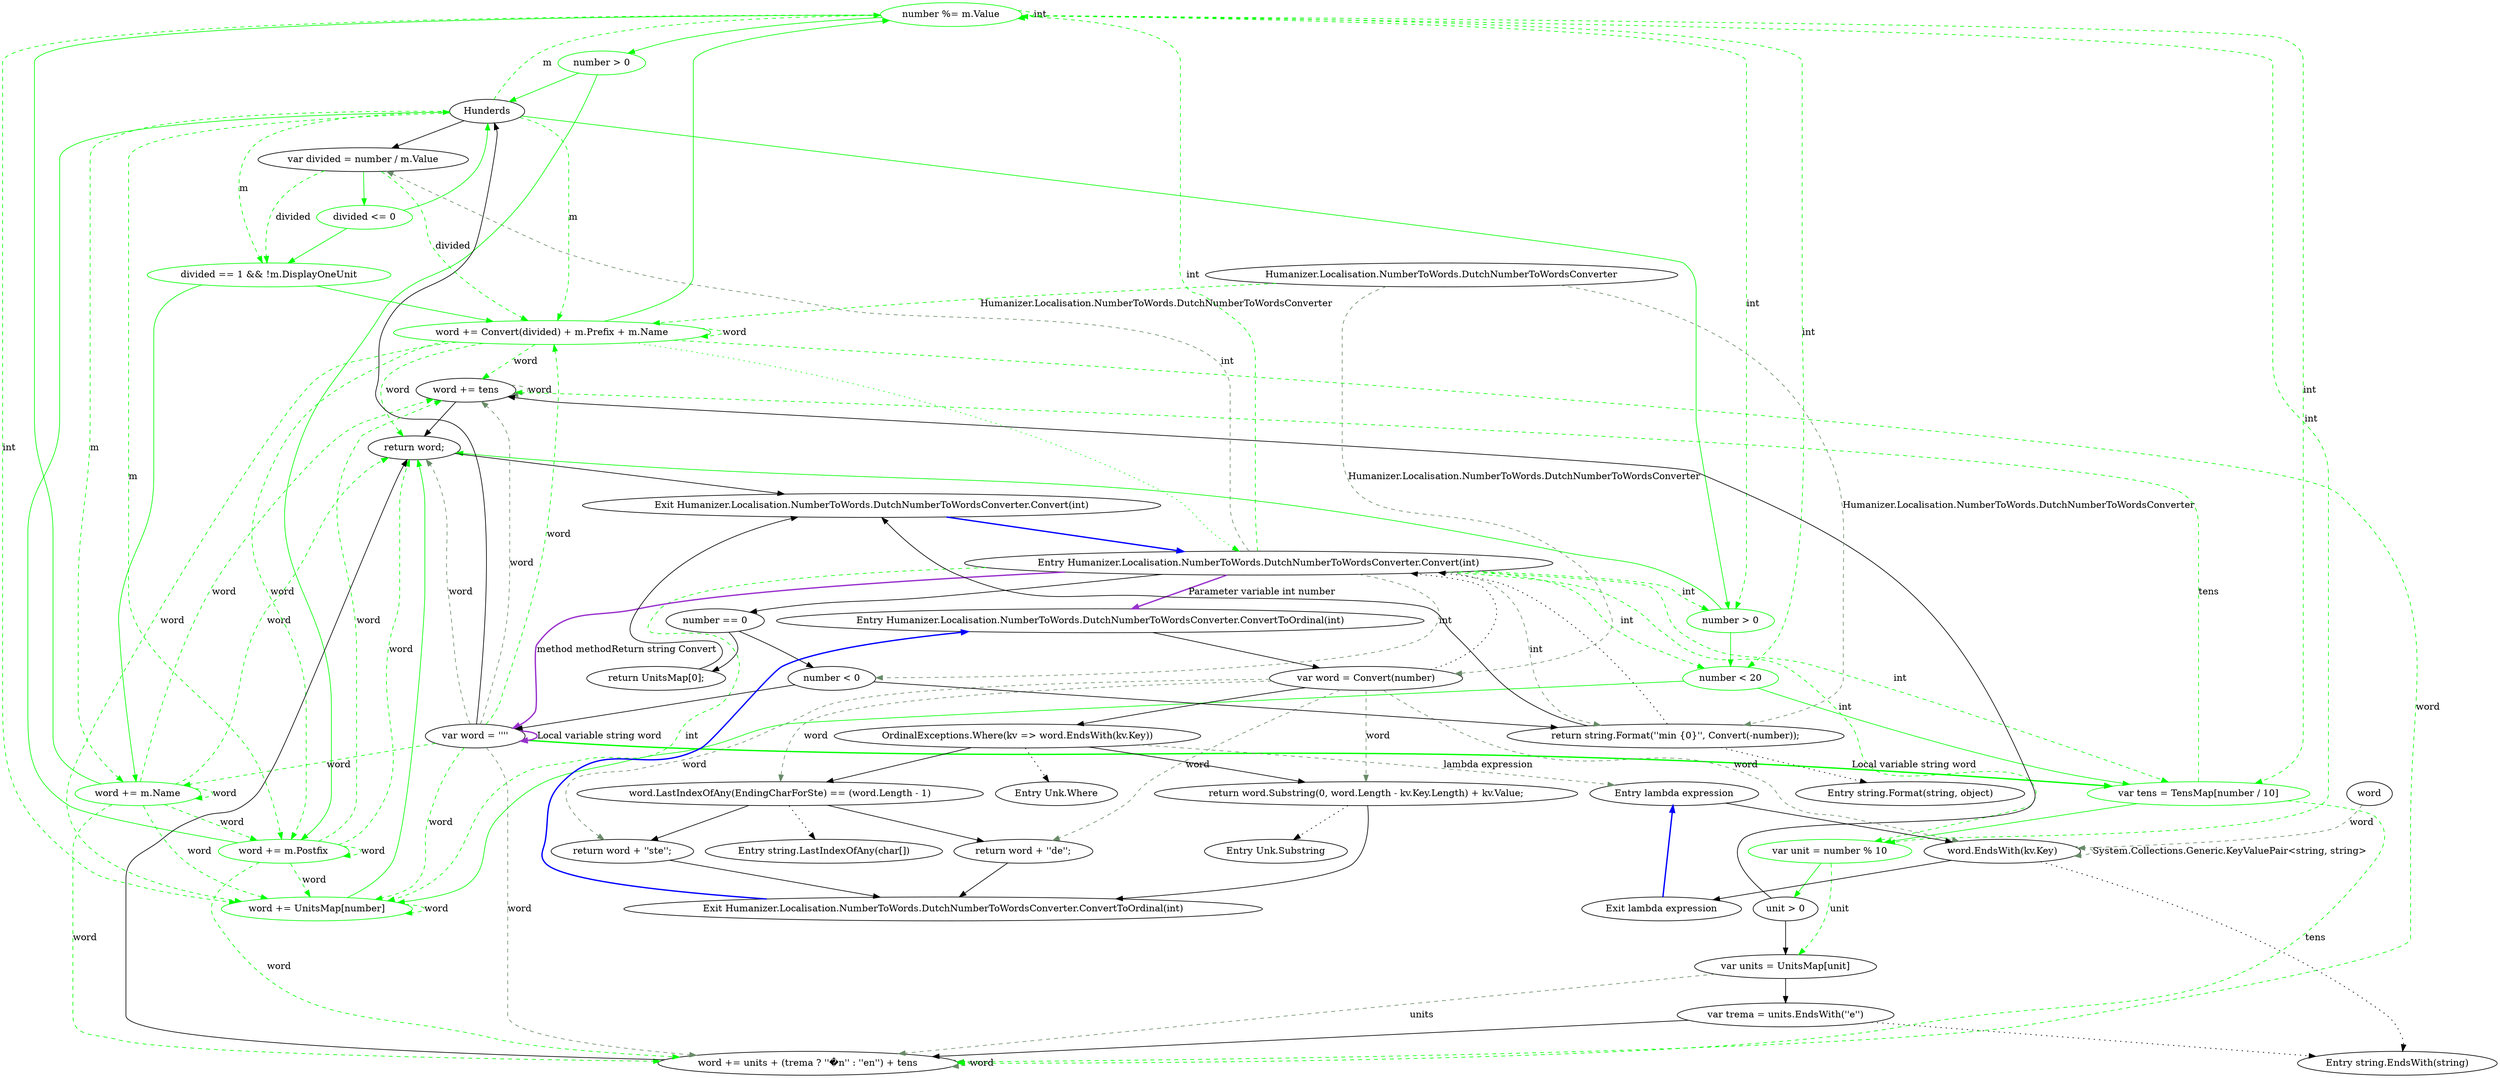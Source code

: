 digraph  {
d12 [label="number %= m.Value", span="55-55", cluster="Humanizer.Localisation.NumberToWords.DutchNumberToWordsConverter.Convert(int)", color=green, community=0];
d0 [label="Entry Humanizer.Localisation.NumberToWords.DutchNumberToWordsConverter.Convert(int)", span="33-33", cluster="Humanizer.Localisation.NumberToWords.DutchNumberToWordsConverter.Convert(int)"];
d6 [label=Hunderds, span="43-43", cluster="Humanizer.Localisation.NumberToWords.DutchNumberToWordsConverter.Convert(int)"];
d10 [label="word += m.Name", span="51-51", cluster="Humanizer.Localisation.NumberToWords.DutchNumberToWordsConverter.Convert(int)", color=green, community=0];
d11 [label="word += Convert(divided) + m.Prefix + m.Name", span="53-53", cluster="Humanizer.Localisation.NumberToWords.DutchNumberToWordsConverter.Convert(int)", color=green, community=0];
d13 [label="number > 0", span="56-56", cluster="Humanizer.Localisation.NumberToWords.DutchNumberToWordsConverter.Convert(int)", color=green, community=0];
d15 [label="number > 0", span="60-60", cluster="Humanizer.Localisation.NumberToWords.DutchNumberToWordsConverter.Convert(int)", color=green, community=0];
d16 [label="number < 20", span="62-62", cluster="Humanizer.Localisation.NumberToWords.DutchNumberToWordsConverter.Convert(int)", color=green, community=0];
d17 [label="word += UnitsMap[number]", span="63-63", cluster="Humanizer.Localisation.NumberToWords.DutchNumberToWordsConverter.Convert(int)", color=green, community=0];
d18 [label="var tens = TensMap[number / 10]", span="66-66", cluster="Humanizer.Localisation.NumberToWords.DutchNumberToWordsConverter.Convert(int)", color=green, community=0];
d19 [label="var unit = number % 10", span="67-67", cluster="Humanizer.Localisation.NumberToWords.DutchNumberToWordsConverter.Convert(int)", color=green, community=0];
d25 [label="return word;", span="79-79", cluster="Humanizer.Localisation.NumberToWords.DutchNumberToWordsConverter.Convert(int)"];
d5 [label="var word = ''''", span="41-41", cluster="Humanizer.Localisation.NumberToWords.DutchNumberToWordsConverter.Convert(int)"];
d14 [label="word += m.Postfix", span="57-57", cluster="Humanizer.Localisation.NumberToWords.DutchNumberToWordsConverter.Convert(int)", color=green, community=0];
d23 [label="word += units + (trema ? ''�n'' : ''en'') + tens", span="72-72", cluster="Humanizer.Localisation.NumberToWords.DutchNumberToWordsConverter.Convert(int)"];
d24 [label="word += tens", span="75-75", cluster="Humanizer.Localisation.NumberToWords.DutchNumberToWordsConverter.Convert(int)"];
d20 [label="unit > 0", span="68-68", cluster="Humanizer.Localisation.NumberToWords.DutchNumberToWordsConverter.Convert(int)"];
d21 [label="var units = UnitsMap[unit]", span="70-70", cluster="Humanizer.Localisation.NumberToWords.DutchNumberToWordsConverter.Convert(int)"];
d9 [label="divided == 1 && !m.DisplayOneUnit", span="50-50", cluster="Humanizer.Localisation.NumberToWords.DutchNumberToWordsConverter.Convert(int)", color=green, community=0];
d43 [label="Humanizer.Localisation.NumberToWords.DutchNumberToWordsConverter", span=""];
d7 [label="var divided = number / m.Value", span="45-45", cluster="Humanizer.Localisation.NumberToWords.DutchNumberToWordsConverter.Convert(int)"];
d8 [label="divided <= 0", span="47-47", cluster="Humanizer.Localisation.NumberToWords.DutchNumberToWordsConverter.Convert(int)", color=green, community=0];
d4 [label="return string.Format(''min {0}'', Convert(-number));", span="39-39", cluster="Humanizer.Localisation.NumberToWords.DutchNumberToWordsConverter.Convert(int)"];
d26 [label="Exit Humanizer.Localisation.NumberToWords.DutchNumberToWordsConverter.Convert(int)", span="33-33", cluster="Humanizer.Localisation.NumberToWords.DutchNumberToWordsConverter.Convert(int)"];
d30 [label="var word = Convert(number)", span="93-93", cluster="Humanizer.Localisation.NumberToWords.DutchNumberToWordsConverter.ConvertToOrdinal(int)"];
d1 [label="number == 0", span="35-35", cluster="Humanizer.Localisation.NumberToWords.DutchNumberToWordsConverter.Convert(int)"];
d3 [label="number < 0", span="38-38", cluster="Humanizer.Localisation.NumberToWords.DutchNumberToWordsConverter.Convert(int)"];
d29 [label="Entry Humanizer.Localisation.NumberToWords.DutchNumberToWordsConverter.ConvertToOrdinal(int)", span="91-91", cluster="Humanizer.Localisation.NumberToWords.DutchNumberToWordsConverter.ConvertToOrdinal(int)"];
d22 [label="var trema = units.EndsWith(''e'')", span="71-71", cluster="Humanizer.Localisation.NumberToWords.DutchNumberToWordsConverter.Convert(int)"];
d27 [label="Entry string.Format(string, object)", span="0-0", cluster="string.Format(string, object)"];
d2 [label="return UnitsMap[0];", span="36-36", cluster="Humanizer.Localisation.NumberToWords.DutchNumberToWordsConverter.Convert(int)"];
d31 [label="OrdinalExceptions.Where(kv => word.EndsWith(kv.Key))", span="95-95", cluster="Humanizer.Localisation.NumberToWords.DutchNumberToWordsConverter.ConvertToOrdinal(int)"];
d41 [label="word.EndsWith(kv.Key)", span="95-95", cluster="lambda expression"];
d32 [label="return word.Substring(0, word.Length - kv.Key.Length) + kv.Value;", span="98-98", cluster="Humanizer.Localisation.NumberToWords.DutchNumberToWordsConverter.ConvertToOrdinal(int)"];
d33 [label="word.LastIndexOfAny(EndingCharForSte) == (word.Length - 1)", span="104-104", cluster="Humanizer.Localisation.NumberToWords.DutchNumberToWordsConverter.ConvertToOrdinal(int)"];
d34 [label="return word + ''ste'';", span="105-105", cluster="Humanizer.Localisation.NumberToWords.DutchNumberToWordsConverter.ConvertToOrdinal(int)"];
d35 [label="return word + ''de'';", span="107-107", cluster="Humanizer.Localisation.NumberToWords.DutchNumberToWordsConverter.ConvertToOrdinal(int)"];
d36 [label="Exit Humanizer.Localisation.NumberToWords.DutchNumberToWordsConverter.ConvertToOrdinal(int)", span="91-91", cluster="Humanizer.Localisation.NumberToWords.DutchNumberToWordsConverter.ConvertToOrdinal(int)"];
d28 [label="Entry string.EndsWith(string)", span="0-0", cluster="string.EndsWith(string)"];
d37 [label="Entry Unk.Where", span="", cluster="Unk.Where"];
d40 [label="Entry lambda expression", span="95-95", cluster="lambda expression"];
d44 [label=word, span=""];
d42 [label="Exit lambda expression", span="95-95", cluster="lambda expression"];
d38 [label="Entry Unk.Substring", span="", cluster="Unk.Substring"];
d39 [label="Entry string.LastIndexOfAny(char[])", span="0-0", cluster="string.LastIndexOfAny(char[])"];
d12 -> d12  [key=1, style=dashed, color=green, label=int];
d12 -> d13  [key=0, style=solid, color=green];
d12 -> d15  [key=1, style=dashed, color=green, label=int];
d12 -> d16  [key=1, style=dashed, color=green, label=int];
d12 -> d17  [key=1, style=dashed, color=green, label=int];
d12 -> d18  [key=1, style=dashed, color=green, label=int];
d12 -> d19  [key=1, style=dashed, color=green, label=int];
d0 -> d12  [key=1, style=dashed, color=green, label=int];
d0 -> d15  [key=1, style=dashed, color=green, label=int];
d0 -> d16  [key=1, style=dashed, color=green, label=int];
d0 -> d17  [key=1, style=dashed, color=green, label=int];
d0 -> d18  [key=1, style=dashed, color=green, label=int];
d0 -> d19  [key=1, style=dashed, color=green, label=int];
d0 -> d1  [key=0, style=solid];
d0 -> d3  [key=1, style=dashed, color=darkseagreen4, label=int];
d0 -> d4  [key=1, style=dashed, color=darkseagreen4, label=int];
d0 -> d7  [key=1, style=dashed, color=darkseagreen4, label=int];
d0 -> d29  [key=3, color=darkorchid, style=bold, label="Parameter variable int number"];
d0 -> d5  [key=3, color=darkorchid, style=bold, label="method methodReturn string Convert"];
d6 -> d12  [key=1, style=dashed, color=green, label=m];
d6 -> d15  [key=0, style=solid, color=green];
d6 -> d10  [key=1, style=dashed, color=green, label=m];
d6 -> d11  [key=1, style=dashed, color=green, label=m];
d6 -> d9  [key=1, style=dashed, color=green, label=m];
d6 -> d14  [key=1, style=dashed, color=green, label=m];
d6 -> d7  [key=0, style=solid];
d10 -> d12  [key=0, style=solid, color=green];
d10 -> d17  [key=1, style=dashed, color=green, label=word];
d10 -> d10  [key=1, style=dashed, color=green, label=word];
d10 -> d14  [key=1, style=dashed, color=green, label=word];
d10 -> d23  [key=1, style=dashed, color=green, label=word];
d10 -> d24  [key=1, style=dashed, color=green, label=word];
d10 -> d25  [key=1, style=dashed, color=green, label=word];
d11 -> d12  [key=0, style=solid, color=green];
d11 -> d17  [key=1, style=dashed, color=green, label=word];
d11 -> d11  [key=1, style=dashed, color=green, label=word];
d11 -> d0  [key=2, style=dotted, color=green];
d11 -> d14  [key=1, style=dashed, color=green, label=word];
d11 -> d23  [key=1, style=dashed, color=green, label=word];
d11 -> d24  [key=1, style=dashed, color=green, label=word];
d11 -> d25  [key=1, style=dashed, color=green, label=word];
d13 -> d14  [key=0, style=solid, color=green];
d13 -> d6  [key=0, style=solid, color=green];
d15 -> d16  [key=0, style=solid, color=green];
d15 -> d25  [key=0, style=solid, color=green];
d16 -> d17  [key=0, style=solid, color=green];
d16 -> d18  [key=0, style=solid, color=green];
d17 -> d17  [key=1, style=dashed, color=green, label=word];
d17 -> d25  [key=0, style=solid, color=green];
d18 -> d19  [key=0, style=solid, color=green];
d18 -> d23  [key=1, style=dashed, color=green, label=tens];
d18 -> d24  [key=1, style=dashed, color=green, label=tens];
d19 -> d20  [key=0, style=solid, color=green];
d19 -> d21  [key=1, style=dashed, color=green, label=unit];
d25 -> d26  [key=0, style=solid];
d5 -> d17  [key=1, style=dashed, color=green, label=word];
d5 -> d18  [key=3, color=green, style=bold, label="Local variable string word"];
d5 -> d10  [key=1, style=dashed, color=green, label=word];
d5 -> d11  [key=1, style=dashed, color=green, label=word];
d5 -> d6  [key=0, style=solid];
d5 -> d25  [key=1, style=dashed, color=darkseagreen4, label=word];
d5 -> d5  [key=3, color=darkorchid, style=bold, label="Local variable string word"];
d5 -> d23  [key=1, style=dashed, color=darkseagreen4, label=word];
d5 -> d24  [key=1, style=dashed, color=darkseagreen4, label=word];
d14 -> d17  [key=1, style=dashed, color=green, label=word];
d14 -> d14  [key=1, style=dashed, color=green, label=word];
d14 -> d6  [key=0, style=solid, color=green];
d14 -> d23  [key=1, style=dashed, color=green, label=word];
d14 -> d24  [key=1, style=dashed, color=green, label=word];
d14 -> d25  [key=1, style=dashed, color=green, label=word];
d23 -> d25  [key=0, style=solid];
d23 -> d23  [key=1, style=dashed, color=darkseagreen4, label=word];
d24 -> d25  [key=0, style=solid];
d24 -> d24  [key=1, style=dashed, color=darkseagreen4, label=word];
d20 -> d24  [key=0, style=solid];
d20 -> d21  [key=0, style=solid];
d21 -> d23  [key=1, style=dashed, color=darkseagreen4, label=units];
d21 -> d22  [key=0, style=solid];
d9 -> d10  [key=0, style=solid, color=green];
d9 -> d11  [key=0, style=solid, color=green];
d43 -> d11  [key=1, style=dashed, color=green, label="Humanizer.Localisation.NumberToWords.DutchNumberToWordsConverter"];
d43 -> d4  [key=1, style=dashed, color=darkseagreen4, label="Humanizer.Localisation.NumberToWords.DutchNumberToWordsConverter"];
d43 -> d30  [key=1, style=dashed, color=darkseagreen4, label="Humanizer.Localisation.NumberToWords.DutchNumberToWordsConverter"];
d7 -> d11  [key=1, style=dashed, color=green, label=divided];
d7 -> d9  [key=1, style=dashed, color=green, label=divided];
d7 -> d8  [key=0, style=solid, color=green];
d8 -> d9  [key=0, style=solid, color=green];
d8 -> d6  [key=0, style=solid, color=green];
d4 -> d0  [key=2, style=dotted];
d4 -> d26  [key=0, style=solid];
d4 -> d27  [key=2, style=dotted];
d26 -> d0  [key=0, style=bold, color=blue];
d30 -> d0  [key=2, style=dotted];
d30 -> d31  [key=0, style=solid];
d30 -> d41  [key=1, style=dashed, color=darkseagreen4, label=word];
d30 -> d32  [key=1, style=dashed, color=darkseagreen4, label=word];
d30 -> d33  [key=1, style=dashed, color=darkseagreen4, label=word];
d30 -> d34  [key=1, style=dashed, color=darkseagreen4, label=word];
d30 -> d35  [key=1, style=dashed, color=darkseagreen4, label=word];
d1 -> d2  [key=0, style=solid];
d1 -> d3  [key=0, style=solid];
d3 -> d5  [key=0, style=solid];
d3 -> d4  [key=0, style=solid];
d29 -> d30  [key=0, style=solid];
d22 -> d23  [key=0, style=solid];
d22 -> d28  [key=2, style=dotted];
d2 -> d26  [key=0, style=solid];
d31 -> d32  [key=0, style=solid];
d31 -> d33  [key=0, style=solid];
d31 -> d37  [key=2, style=dotted];
d31 -> d40  [key=1, style=dashed, color=darkseagreen4, label="lambda expression"];
d41 -> d41  [key=1, style=dashed, color=darkseagreen4, label="System.Collections.Generic.KeyValuePair<string, string>"];
d41 -> d42  [key=0, style=solid];
d41 -> d28  [key=2, style=dotted];
d32 -> d36  [key=0, style=solid];
d32 -> d38  [key=2, style=dotted];
d33 -> d34  [key=0, style=solid];
d33 -> d35  [key=0, style=solid];
d33 -> d39  [key=2, style=dotted];
d34 -> d36  [key=0, style=solid];
d35 -> d36  [key=0, style=solid];
d36 -> d29  [key=0, style=bold, color=blue];
d40 -> d41  [key=0, style=solid];
d44 -> d41  [key=1, style=dashed, color=darkseagreen4, label=word];
d42 -> d40  [key=0, style=bold, color=blue];
}
